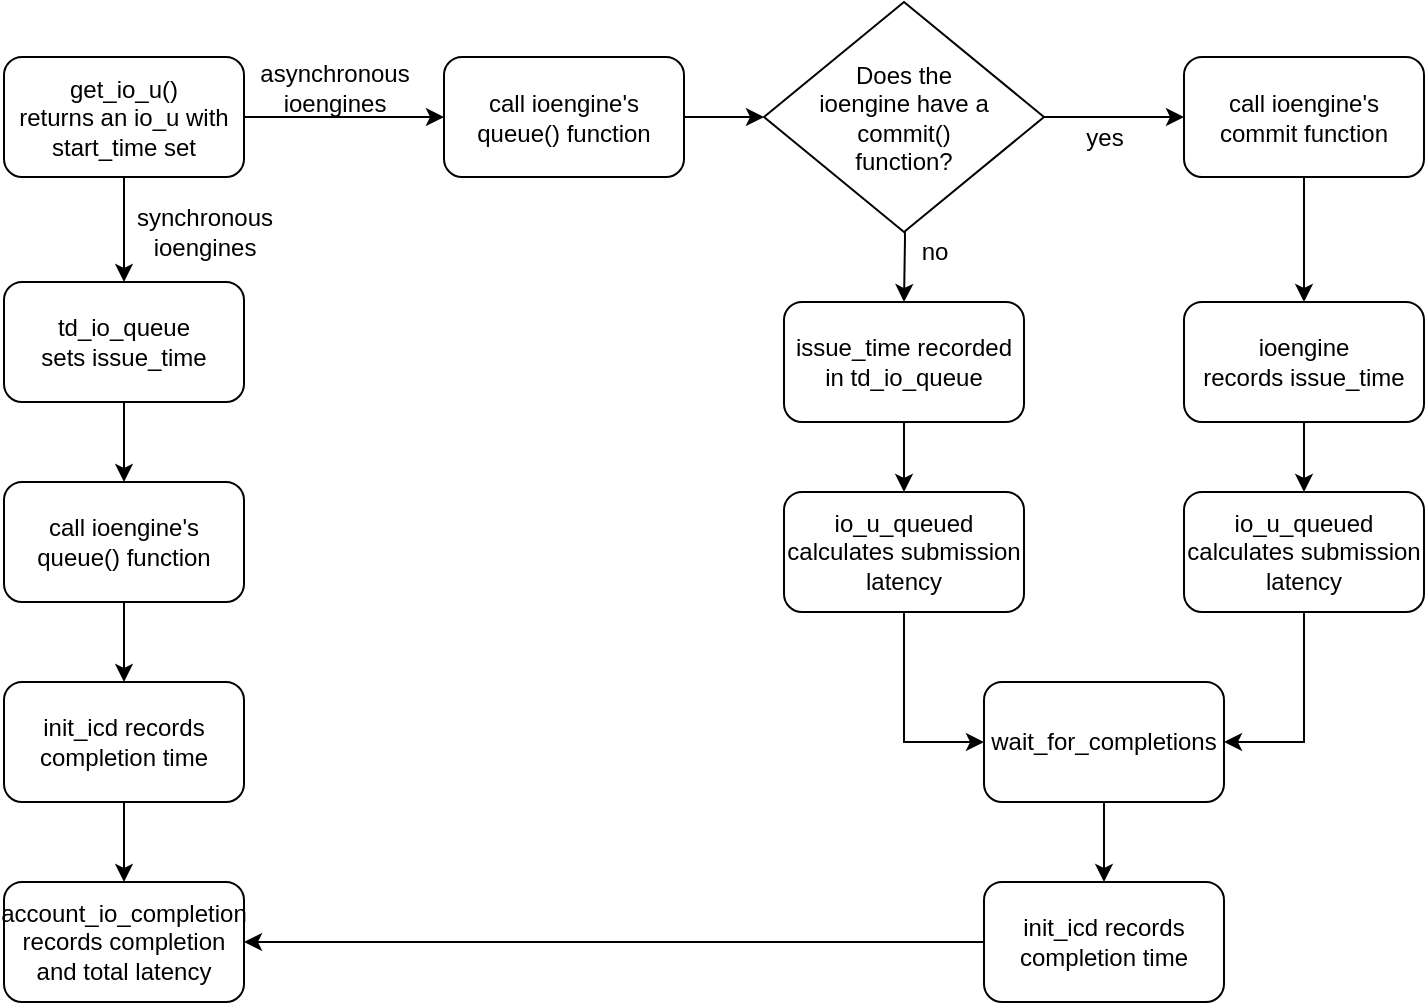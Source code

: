 <mxfile version="14.9.2" type="device"><diagram id="C5RBs43oDa-KdzZeNtuy" name="Page-1"><mxGraphModel dx="1189" dy="743" grid="1" gridSize="10" guides="1" tooltips="1" connect="1" arrows="1" fold="1" page="1" pageScale="1" pageWidth="827" pageHeight="1169" background="#FFFFFF" math="0" shadow="0"><root><mxCell id="WIyWlLk6GJQsqaUBKTNV-0"/><mxCell id="WIyWlLk6GJQsqaUBKTNV-1" parent="WIyWlLk6GJQsqaUBKTNV-0"/><mxCell id="aHa_jA4t4WDLNmmRfxo4-29" value="" style="edgeStyle=orthogonalEdgeStyle;rounded=0;orthogonalLoop=1;jettySize=auto;html=1;" edge="1" parent="WIyWlLk6GJQsqaUBKTNV-1" source="WIyWlLk6GJQsqaUBKTNV-3" target="aHa_jA4t4WDLNmmRfxo4-3"><mxGeometry relative="1" as="geometry"/></mxCell><mxCell id="aHa_jA4t4WDLNmmRfxo4-39" value="" style="edgeStyle=orthogonalEdgeStyle;rounded=0;orthogonalLoop=1;jettySize=auto;html=1;" edge="1" parent="WIyWlLk6GJQsqaUBKTNV-1" source="WIyWlLk6GJQsqaUBKTNV-3" target="aHa_jA4t4WDLNmmRfxo4-38"><mxGeometry relative="1" as="geometry"/></mxCell><mxCell id="WIyWlLk6GJQsqaUBKTNV-3" value="get_io_u()&lt;br&gt;returns an io_u with start_time set" style="rounded=1;whiteSpace=wrap;html=1;fontSize=12;glass=0;strokeWidth=1;shadow=0;" parent="WIyWlLk6GJQsqaUBKTNV-1" vertex="1"><mxGeometry x="10" y="27.5" width="120" height="60" as="geometry"/></mxCell><mxCell id="aHa_jA4t4WDLNmmRfxo4-2" value="asynchronous&lt;br&gt;ioengines" style="text;html=1;align=center;verticalAlign=middle;resizable=0;points=[];autosize=1;strokeColor=none;" vertex="1" parent="WIyWlLk6GJQsqaUBKTNV-1"><mxGeometry x="130" y="27.5" width="90" height="30" as="geometry"/></mxCell><mxCell id="aHa_jA4t4WDLNmmRfxo4-30" value="" style="edgeStyle=orthogonalEdgeStyle;rounded=0;orthogonalLoop=1;jettySize=auto;html=1;" edge="1" parent="WIyWlLk6GJQsqaUBKTNV-1" source="aHa_jA4t4WDLNmmRfxo4-3" target="aHa_jA4t4WDLNmmRfxo4-6"><mxGeometry relative="1" as="geometry"/></mxCell><mxCell id="aHa_jA4t4WDLNmmRfxo4-3" value="call ioengine's queue() function" style="rounded=1;whiteSpace=wrap;html=1;" vertex="1" parent="WIyWlLk6GJQsqaUBKTNV-1"><mxGeometry x="230" y="27.5" width="120" height="60" as="geometry"/></mxCell><mxCell id="aHa_jA4t4WDLNmmRfxo4-14" style="edgeStyle=orthogonalEdgeStyle;rounded=0;orthogonalLoop=1;jettySize=auto;html=1;entryX=0.5;entryY=0;entryDx=0;entryDy=0;" edge="1" parent="WIyWlLk6GJQsqaUBKTNV-1" target="aHa_jA4t4WDLNmmRfxo4-13"><mxGeometry relative="1" as="geometry"><mxPoint x="460" y="85" as="sourcePoint"/></mxGeometry></mxCell><mxCell id="aHa_jA4t4WDLNmmRfxo4-33" value="" style="edgeStyle=orthogonalEdgeStyle;rounded=0;orthogonalLoop=1;jettySize=auto;html=1;" edge="1" parent="WIyWlLk6GJQsqaUBKTNV-1" source="aHa_jA4t4WDLNmmRfxo4-6" target="aHa_jA4t4WDLNmmRfxo4-9"><mxGeometry relative="1" as="geometry"/></mxCell><mxCell id="aHa_jA4t4WDLNmmRfxo4-6" value="Does the&lt;br&gt;ioengine have a&lt;br&gt;commit()&lt;br&gt;function?" style="rhombus;whiteSpace=wrap;html=1;" vertex="1" parent="WIyWlLk6GJQsqaUBKTNV-1"><mxGeometry x="390" width="140" height="115" as="geometry"/></mxCell><mxCell id="aHa_jA4t4WDLNmmRfxo4-11" value="" style="edgeStyle=orthogonalEdgeStyle;rounded=0;orthogonalLoop=1;jettySize=auto;html=1;" edge="1" parent="WIyWlLk6GJQsqaUBKTNV-1" source="aHa_jA4t4WDLNmmRfxo4-9" target="aHa_jA4t4WDLNmmRfxo4-10"><mxGeometry relative="1" as="geometry"/></mxCell><mxCell id="aHa_jA4t4WDLNmmRfxo4-9" value="call ioengine's&lt;br&gt;commit function" style="rounded=1;whiteSpace=wrap;html=1;" vertex="1" parent="WIyWlLk6GJQsqaUBKTNV-1"><mxGeometry x="600" y="27.5" width="120" height="60" as="geometry"/></mxCell><mxCell id="aHa_jA4t4WDLNmmRfxo4-37" value="" style="edgeStyle=orthogonalEdgeStyle;rounded=0;orthogonalLoop=1;jettySize=auto;html=1;" edge="1" parent="WIyWlLk6GJQsqaUBKTNV-1" source="aHa_jA4t4WDLNmmRfxo4-10" target="aHa_jA4t4WDLNmmRfxo4-20"><mxGeometry relative="1" as="geometry"/></mxCell><mxCell id="aHa_jA4t4WDLNmmRfxo4-10" value="ioengine&lt;br&gt;records issue_time" style="whiteSpace=wrap;html=1;rounded=1;" vertex="1" parent="WIyWlLk6GJQsqaUBKTNV-1"><mxGeometry x="600" y="150" width="120" height="60" as="geometry"/></mxCell><mxCell id="aHa_jA4t4WDLNmmRfxo4-12" value="yes" style="text;html=1;align=center;verticalAlign=middle;resizable=0;points=[];autosize=1;strokeColor=none;" vertex="1" parent="WIyWlLk6GJQsqaUBKTNV-1"><mxGeometry x="545" y="57.5" width="30" height="20" as="geometry"/></mxCell><mxCell id="aHa_jA4t4WDLNmmRfxo4-17" value="" style="edgeStyle=orthogonalEdgeStyle;rounded=0;orthogonalLoop=1;jettySize=auto;html=1;" edge="1" parent="WIyWlLk6GJQsqaUBKTNV-1" source="aHa_jA4t4WDLNmmRfxo4-13" target="aHa_jA4t4WDLNmmRfxo4-16"><mxGeometry relative="1" as="geometry"/></mxCell><mxCell id="aHa_jA4t4WDLNmmRfxo4-13" value="issue_time recorded in td_io_queue" style="rounded=1;whiteSpace=wrap;html=1;" vertex="1" parent="WIyWlLk6GJQsqaUBKTNV-1"><mxGeometry x="400" y="150" width="120" height="60" as="geometry"/></mxCell><mxCell id="aHa_jA4t4WDLNmmRfxo4-15" value="no" style="text;html=1;align=center;verticalAlign=middle;resizable=0;points=[];autosize=1;strokeColor=none;" vertex="1" parent="WIyWlLk6GJQsqaUBKTNV-1"><mxGeometry x="460" y="115" width="30" height="20" as="geometry"/></mxCell><mxCell id="aHa_jA4t4WDLNmmRfxo4-34" style="edgeStyle=orthogonalEdgeStyle;rounded=0;orthogonalLoop=1;jettySize=auto;html=1;entryX=0;entryY=0.5;entryDx=0;entryDy=0;" edge="1" parent="WIyWlLk6GJQsqaUBKTNV-1" source="aHa_jA4t4WDLNmmRfxo4-16" target="aHa_jA4t4WDLNmmRfxo4-22"><mxGeometry relative="1" as="geometry"/></mxCell><mxCell id="aHa_jA4t4WDLNmmRfxo4-16" value="io_u_queued calculates submission latency" style="whiteSpace=wrap;html=1;rounded=1;" vertex="1" parent="WIyWlLk6GJQsqaUBKTNV-1"><mxGeometry x="400" y="245" width="120" height="60" as="geometry"/></mxCell><mxCell id="aHa_jA4t4WDLNmmRfxo4-35" style="edgeStyle=orthogonalEdgeStyle;rounded=0;orthogonalLoop=1;jettySize=auto;html=1;entryX=1;entryY=0.5;entryDx=0;entryDy=0;" edge="1" parent="WIyWlLk6GJQsqaUBKTNV-1" source="aHa_jA4t4WDLNmmRfxo4-20" target="aHa_jA4t4WDLNmmRfxo4-22"><mxGeometry relative="1" as="geometry"/></mxCell><mxCell id="aHa_jA4t4WDLNmmRfxo4-20" value="io_u_queued calculates submission latency" style="whiteSpace=wrap;html=1;rounded=1;" vertex="1" parent="WIyWlLk6GJQsqaUBKTNV-1"><mxGeometry x="600" y="245" width="120" height="60" as="geometry"/></mxCell><mxCell id="aHa_jA4t4WDLNmmRfxo4-36" value="" style="edgeStyle=orthogonalEdgeStyle;rounded=0;orthogonalLoop=1;jettySize=auto;html=1;" edge="1" parent="WIyWlLk6GJQsqaUBKTNV-1" source="aHa_jA4t4WDLNmmRfxo4-22"><mxGeometry relative="1" as="geometry"><mxPoint x="560" y="440" as="targetPoint"/></mxGeometry></mxCell><mxCell id="aHa_jA4t4WDLNmmRfxo4-22" value="wait_for_completions" style="rounded=1;whiteSpace=wrap;html=1;" vertex="1" parent="WIyWlLk6GJQsqaUBKTNV-1"><mxGeometry x="500" y="340" width="120" height="60" as="geometry"/></mxCell><mxCell id="aHa_jA4t4WDLNmmRfxo4-42" value="" style="edgeStyle=orthogonalEdgeStyle;rounded=0;orthogonalLoop=1;jettySize=auto;html=1;" edge="1" parent="WIyWlLk6GJQsqaUBKTNV-1" source="aHa_jA4t4WDLNmmRfxo4-38" target="aHa_jA4t4WDLNmmRfxo4-41"><mxGeometry relative="1" as="geometry"/></mxCell><mxCell id="aHa_jA4t4WDLNmmRfxo4-38" value="td_io_queue&lt;br&gt;sets issue_time" style="rounded=1;whiteSpace=wrap;html=1;" vertex="1" parent="WIyWlLk6GJQsqaUBKTNV-1"><mxGeometry x="10" y="140" width="120" height="60" as="geometry"/></mxCell><mxCell id="aHa_jA4t4WDLNmmRfxo4-40" value="synchronous&lt;br&gt;ioengines" style="text;html=1;align=center;verticalAlign=middle;resizable=0;points=[];autosize=1;strokeColor=none;" vertex="1" parent="WIyWlLk6GJQsqaUBKTNV-1"><mxGeometry x="70" y="100" width="80" height="30" as="geometry"/></mxCell><mxCell id="aHa_jA4t4WDLNmmRfxo4-44" value="" style="edgeStyle=orthogonalEdgeStyle;rounded=0;orthogonalLoop=1;jettySize=auto;html=1;" edge="1" parent="WIyWlLk6GJQsqaUBKTNV-1" source="aHa_jA4t4WDLNmmRfxo4-41" target="aHa_jA4t4WDLNmmRfxo4-43"><mxGeometry relative="1" as="geometry"/></mxCell><mxCell id="aHa_jA4t4WDLNmmRfxo4-41" value="call ioengine's queue() function" style="rounded=1;whiteSpace=wrap;html=1;" vertex="1" parent="WIyWlLk6GJQsqaUBKTNV-1"><mxGeometry x="10" y="240" width="120" height="60" as="geometry"/></mxCell><mxCell id="aHa_jA4t4WDLNmmRfxo4-46" value="" style="edgeStyle=orthogonalEdgeStyle;rounded=0;orthogonalLoop=1;jettySize=auto;html=1;" edge="1" parent="WIyWlLk6GJQsqaUBKTNV-1" source="aHa_jA4t4WDLNmmRfxo4-43" target="aHa_jA4t4WDLNmmRfxo4-45"><mxGeometry relative="1" as="geometry"/></mxCell><mxCell id="aHa_jA4t4WDLNmmRfxo4-43" value="init_icd records completion time" style="rounded=1;whiteSpace=wrap;html=1;" vertex="1" parent="WIyWlLk6GJQsqaUBKTNV-1"><mxGeometry x="10" y="340" width="120" height="60" as="geometry"/></mxCell><mxCell id="aHa_jA4t4WDLNmmRfxo4-45" value="account_io_completion records completion and total latency" style="rounded=1;whiteSpace=wrap;html=1;" vertex="1" parent="WIyWlLk6GJQsqaUBKTNV-1"><mxGeometry x="10" y="440" width="120" height="60" as="geometry"/></mxCell><mxCell id="aHa_jA4t4WDLNmmRfxo4-50" style="edgeStyle=orthogonalEdgeStyle;rounded=0;orthogonalLoop=1;jettySize=auto;html=1;entryX=1;entryY=0.5;entryDx=0;entryDy=0;" edge="1" parent="WIyWlLk6GJQsqaUBKTNV-1" source="aHa_jA4t4WDLNmmRfxo4-48" target="aHa_jA4t4WDLNmmRfxo4-45"><mxGeometry relative="1" as="geometry"/></mxCell><mxCell id="aHa_jA4t4WDLNmmRfxo4-48" value="init_icd records completion time" style="rounded=1;whiteSpace=wrap;html=1;" vertex="1" parent="WIyWlLk6GJQsqaUBKTNV-1"><mxGeometry x="500" y="440" width="120" height="60" as="geometry"/></mxCell></root></mxGraphModel></diagram></mxfile>